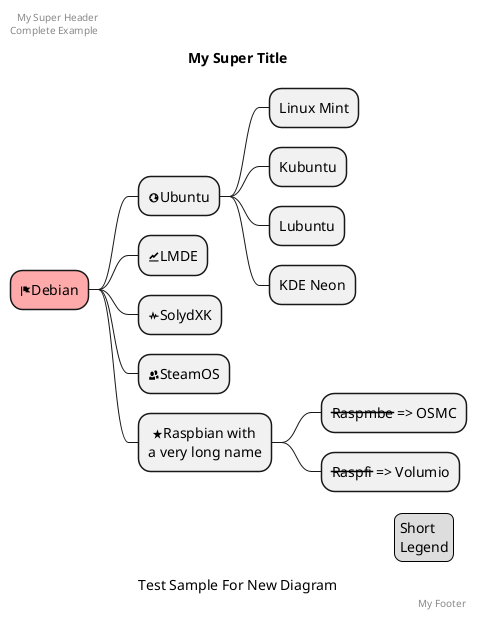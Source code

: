 @startmindmap
title My Super Title

left header
    My Super Header
    Complete Example
endheader

*[#FFAAAA] <&flag>Debian
** <&globe>Ubuntu
*** Linux Mint
*** Kubuntu
*** Lubuntu
*** KDE Neon
** <&graph>LMDE
** <&pulse>SolydXK
** <&people>SteamOS
**: <&star>Raspbian with
a very long name;
*** <s>Raspmbe</s> => OSMC
*** <s>Raspfi</s> => Volumio

legend right
    Short
    Legend
endlegend

caption
 Test Sample For New Diagram
endcaption

right footer My Footer

@endmindmap